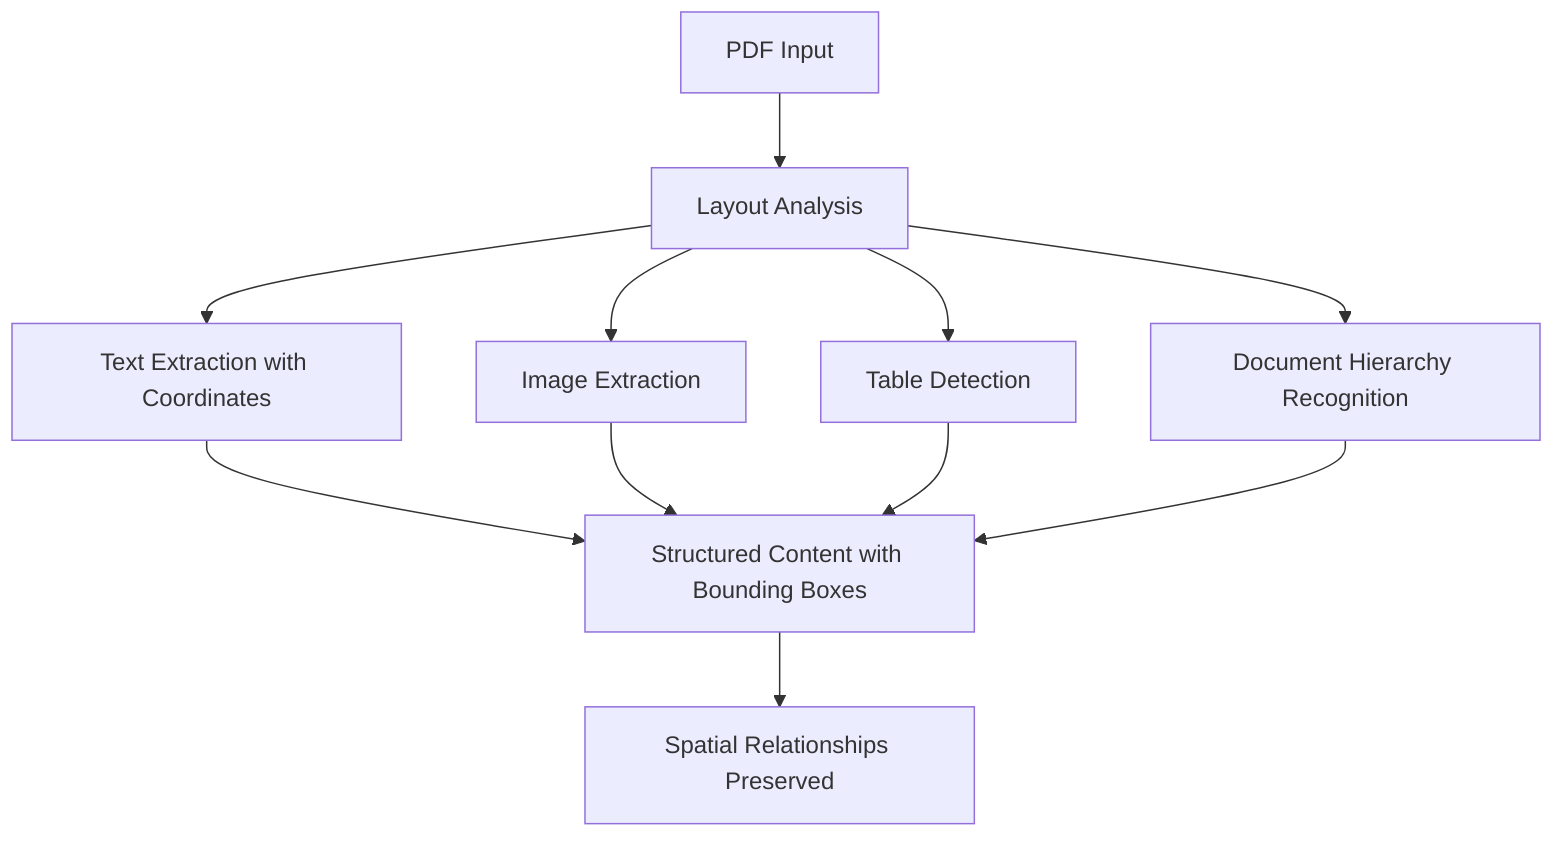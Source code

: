---
id: d3e8a2a9-765f-4561-a293-8d314ee6b317
---
flowchart TD
    A[PDF Input] --> B[Layout Analysis]
    B --> C[Text Extraction with Coordinates]
    B --> D[Image Extraction]  
    B --> E[Table Detection]
    B --> F[Document Hierarchy Recognition]
    C --> G[Structured Content with Bounding Boxes]
    D --> G
    E --> G
    F --> G
    G --> H[Spatial Relationships Preserved]